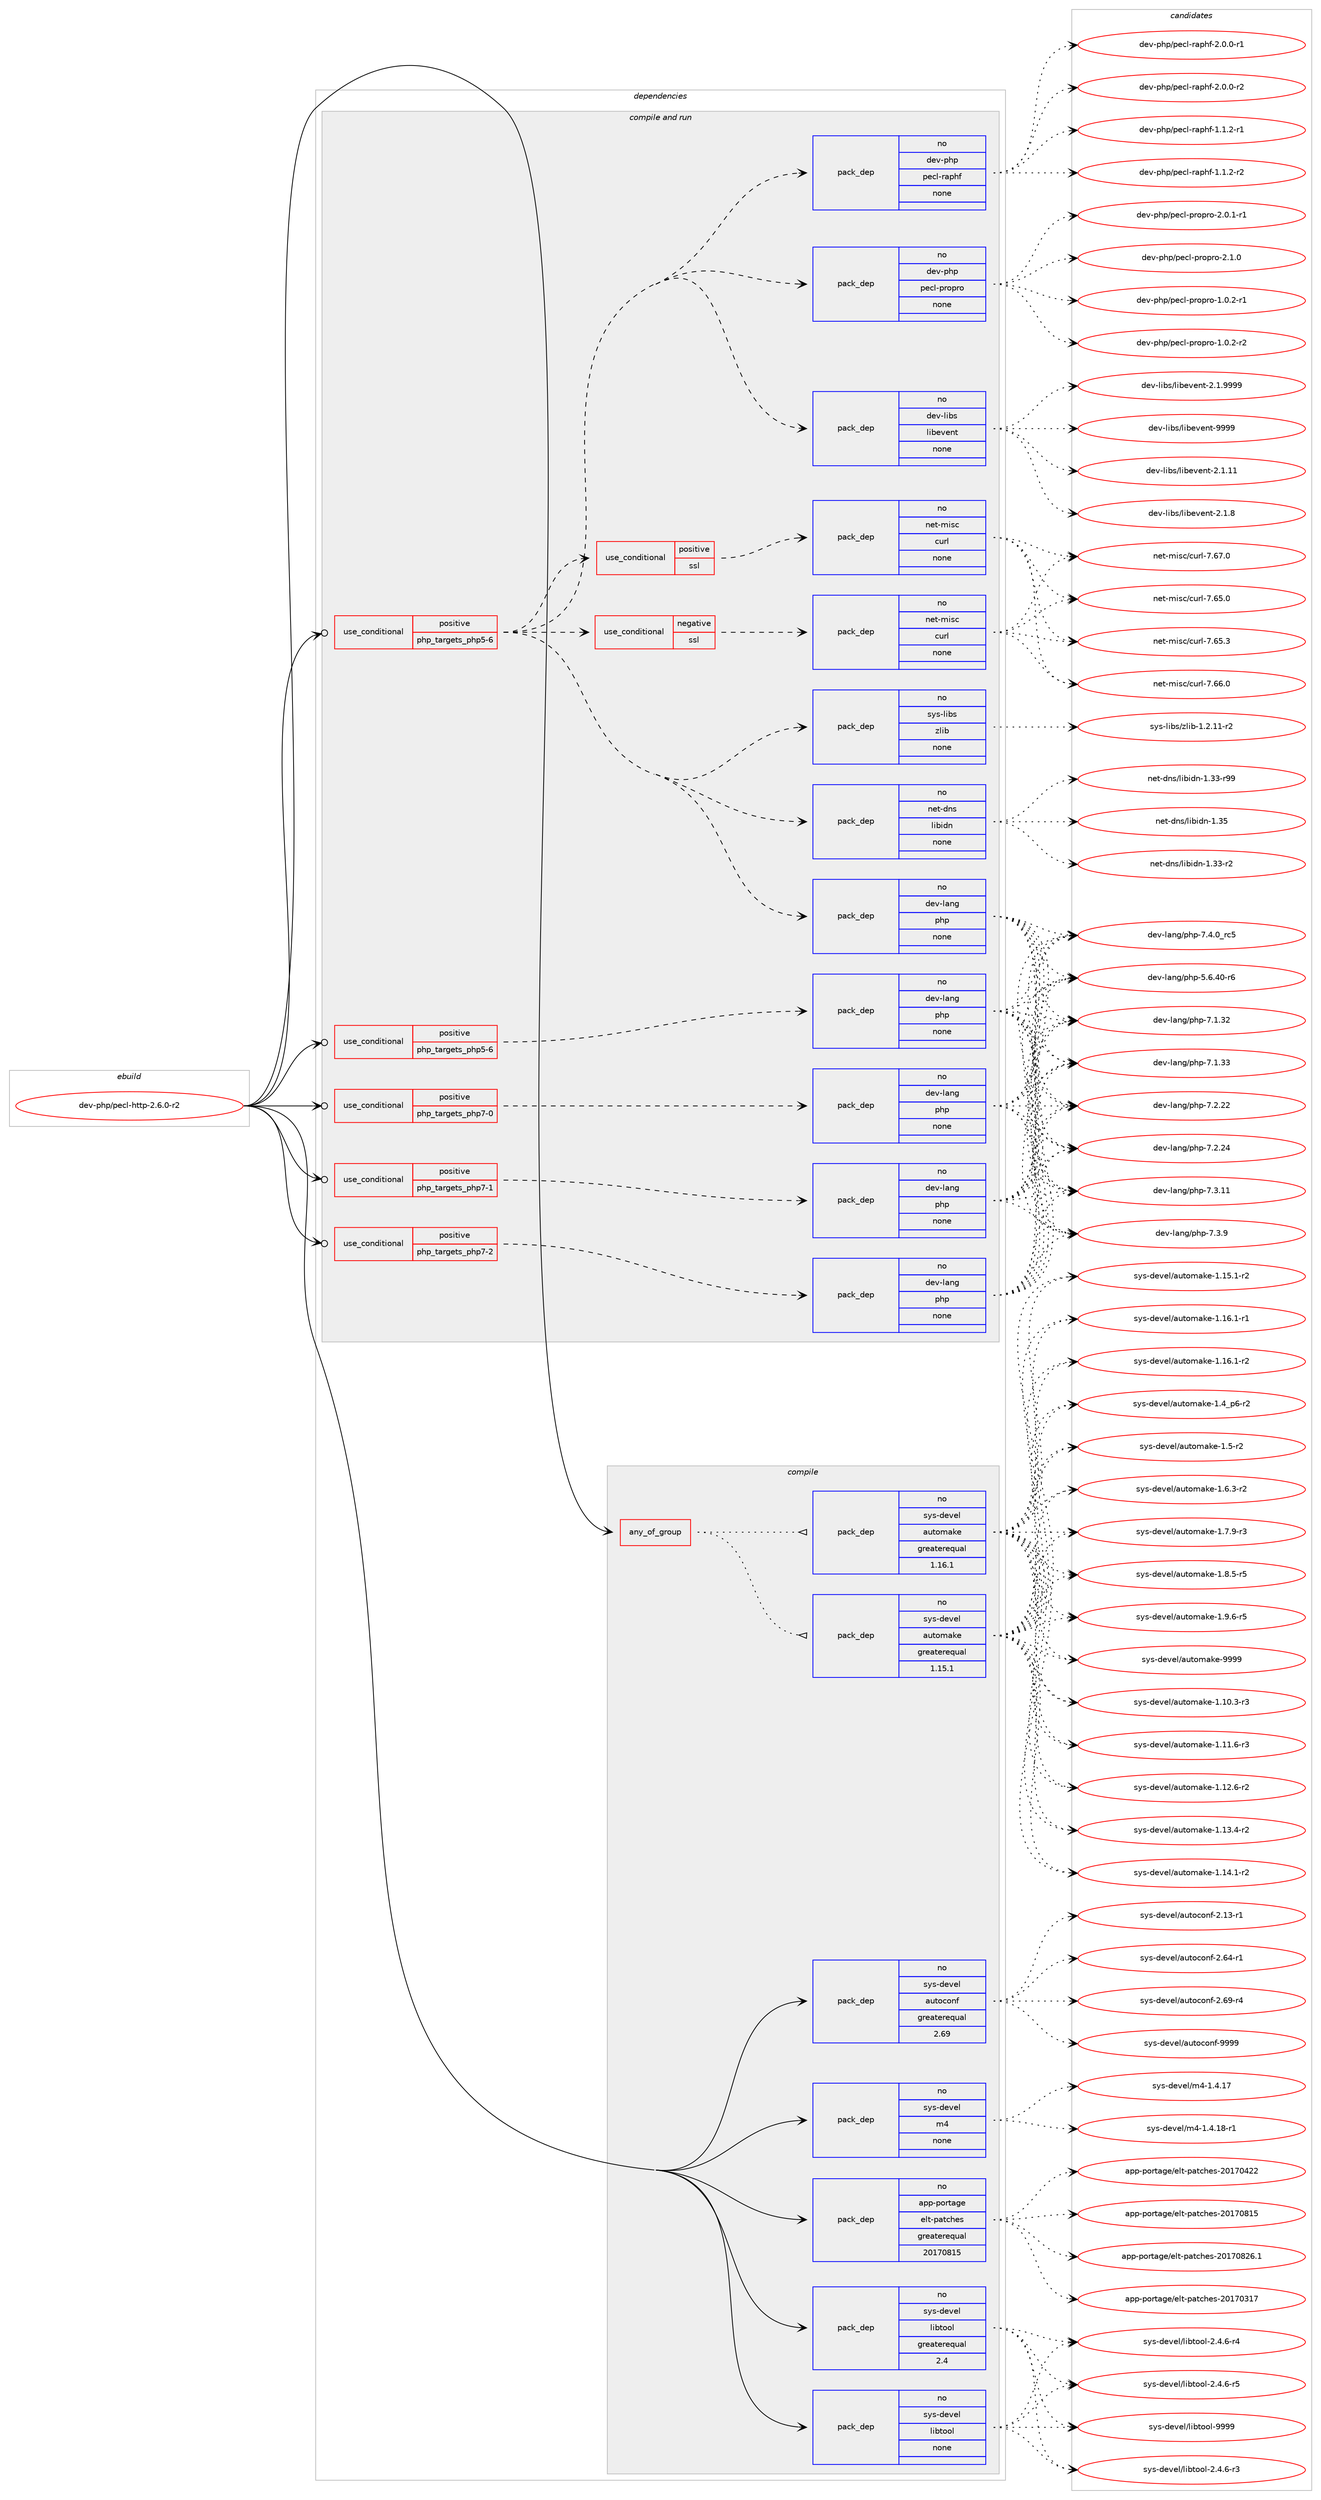 digraph prolog {

# *************
# Graph options
# *************

newrank=true;
concentrate=true;
compound=true;
graph [rankdir=LR,fontname=Helvetica,fontsize=10,ranksep=1.5];#, ranksep=2.5, nodesep=0.2];
edge  [arrowhead=vee];
node  [fontname=Helvetica,fontsize=10];

# **********
# The ebuild
# **********

subgraph cluster_leftcol {
color=gray;
rank=same;
label=<<i>ebuild</i>>;
id [label="dev-php/pecl-http-2.6.0-r2", color=red, width=4, href="../dev-php/pecl-http-2.6.0-r2.svg"];
}

# ****************
# The dependencies
# ****************

subgraph cluster_midcol {
color=gray;
label=<<i>dependencies</i>>;
subgraph cluster_compile {
fillcolor="#eeeeee";
style=filled;
label=<<i>compile</i>>;
subgraph any11330 {
dependency590010 [label=<<TABLE BORDER="0" CELLBORDER="1" CELLSPACING="0" CELLPADDING="4"><TR><TD CELLPADDING="10">any_of_group</TD></TR></TABLE>>, shape=none, color=red];subgraph pack443427 {
dependency590011 [label=<<TABLE BORDER="0" CELLBORDER="1" CELLSPACING="0" CELLPADDING="4" WIDTH="220"><TR><TD ROWSPAN="6" CELLPADDING="30">pack_dep</TD></TR><TR><TD WIDTH="110">no</TD></TR><TR><TD>sys-devel</TD></TR><TR><TD>automake</TD></TR><TR><TD>greaterequal</TD></TR><TR><TD>1.16.1</TD></TR></TABLE>>, shape=none, color=blue];
}
dependency590010:e -> dependency590011:w [weight=20,style="dotted",arrowhead="oinv"];
subgraph pack443428 {
dependency590012 [label=<<TABLE BORDER="0" CELLBORDER="1" CELLSPACING="0" CELLPADDING="4" WIDTH="220"><TR><TD ROWSPAN="6" CELLPADDING="30">pack_dep</TD></TR><TR><TD WIDTH="110">no</TD></TR><TR><TD>sys-devel</TD></TR><TR><TD>automake</TD></TR><TR><TD>greaterequal</TD></TR><TR><TD>1.15.1</TD></TR></TABLE>>, shape=none, color=blue];
}
dependency590010:e -> dependency590012:w [weight=20,style="dotted",arrowhead="oinv"];
}
id:e -> dependency590010:w [weight=20,style="solid",arrowhead="vee"];
subgraph pack443429 {
dependency590013 [label=<<TABLE BORDER="0" CELLBORDER="1" CELLSPACING="0" CELLPADDING="4" WIDTH="220"><TR><TD ROWSPAN="6" CELLPADDING="30">pack_dep</TD></TR><TR><TD WIDTH="110">no</TD></TR><TR><TD>app-portage</TD></TR><TR><TD>elt-patches</TD></TR><TR><TD>greaterequal</TD></TR><TR><TD>20170815</TD></TR></TABLE>>, shape=none, color=blue];
}
id:e -> dependency590013:w [weight=20,style="solid",arrowhead="vee"];
subgraph pack443430 {
dependency590014 [label=<<TABLE BORDER="0" CELLBORDER="1" CELLSPACING="0" CELLPADDING="4" WIDTH="220"><TR><TD ROWSPAN="6" CELLPADDING="30">pack_dep</TD></TR><TR><TD WIDTH="110">no</TD></TR><TR><TD>sys-devel</TD></TR><TR><TD>autoconf</TD></TR><TR><TD>greaterequal</TD></TR><TR><TD>2.69</TD></TR></TABLE>>, shape=none, color=blue];
}
id:e -> dependency590014:w [weight=20,style="solid",arrowhead="vee"];
subgraph pack443431 {
dependency590015 [label=<<TABLE BORDER="0" CELLBORDER="1" CELLSPACING="0" CELLPADDING="4" WIDTH="220"><TR><TD ROWSPAN="6" CELLPADDING="30">pack_dep</TD></TR><TR><TD WIDTH="110">no</TD></TR><TR><TD>sys-devel</TD></TR><TR><TD>libtool</TD></TR><TR><TD>greaterequal</TD></TR><TR><TD>2.4</TD></TR></TABLE>>, shape=none, color=blue];
}
id:e -> dependency590015:w [weight=20,style="solid",arrowhead="vee"];
subgraph pack443432 {
dependency590016 [label=<<TABLE BORDER="0" CELLBORDER="1" CELLSPACING="0" CELLPADDING="4" WIDTH="220"><TR><TD ROWSPAN="6" CELLPADDING="30">pack_dep</TD></TR><TR><TD WIDTH="110">no</TD></TR><TR><TD>sys-devel</TD></TR><TR><TD>libtool</TD></TR><TR><TD>none</TD></TR><TR><TD></TD></TR></TABLE>>, shape=none, color=blue];
}
id:e -> dependency590016:w [weight=20,style="solid",arrowhead="vee"];
subgraph pack443433 {
dependency590017 [label=<<TABLE BORDER="0" CELLBORDER="1" CELLSPACING="0" CELLPADDING="4" WIDTH="220"><TR><TD ROWSPAN="6" CELLPADDING="30">pack_dep</TD></TR><TR><TD WIDTH="110">no</TD></TR><TR><TD>sys-devel</TD></TR><TR><TD>m4</TD></TR><TR><TD>none</TD></TR><TR><TD></TD></TR></TABLE>>, shape=none, color=blue];
}
id:e -> dependency590017:w [weight=20,style="solid",arrowhead="vee"];
}
subgraph cluster_compileandrun {
fillcolor="#eeeeee";
style=filled;
label=<<i>compile and run</i>>;
subgraph cond134888 {
dependency590018 [label=<<TABLE BORDER="0" CELLBORDER="1" CELLSPACING="0" CELLPADDING="4"><TR><TD ROWSPAN="3" CELLPADDING="10">use_conditional</TD></TR><TR><TD>positive</TD></TR><TR><TD>php_targets_php5-6</TD></TR></TABLE>>, shape=none, color=red];
subgraph pack443434 {
dependency590019 [label=<<TABLE BORDER="0" CELLBORDER="1" CELLSPACING="0" CELLPADDING="4" WIDTH="220"><TR><TD ROWSPAN="6" CELLPADDING="30">pack_dep</TD></TR><TR><TD WIDTH="110">no</TD></TR><TR><TD>dev-lang</TD></TR><TR><TD>php</TD></TR><TR><TD>none</TD></TR><TR><TD></TD></TR></TABLE>>, shape=none, color=blue];
}
dependency590018:e -> dependency590019:w [weight=20,style="dashed",arrowhead="vee"];
}
id:e -> dependency590018:w [weight=20,style="solid",arrowhead="odotvee"];
subgraph cond134889 {
dependency590020 [label=<<TABLE BORDER="0" CELLBORDER="1" CELLSPACING="0" CELLPADDING="4"><TR><TD ROWSPAN="3" CELLPADDING="10">use_conditional</TD></TR><TR><TD>positive</TD></TR><TR><TD>php_targets_php5-6</TD></TR></TABLE>>, shape=none, color=red];
subgraph pack443435 {
dependency590021 [label=<<TABLE BORDER="0" CELLBORDER="1" CELLSPACING="0" CELLPADDING="4" WIDTH="220"><TR><TD ROWSPAN="6" CELLPADDING="30">pack_dep</TD></TR><TR><TD WIDTH="110">no</TD></TR><TR><TD>dev-libs</TD></TR><TR><TD>libevent</TD></TR><TR><TD>none</TD></TR><TR><TD></TD></TR></TABLE>>, shape=none, color=blue];
}
dependency590020:e -> dependency590021:w [weight=20,style="dashed",arrowhead="vee"];
subgraph pack443436 {
dependency590022 [label=<<TABLE BORDER="0" CELLBORDER="1" CELLSPACING="0" CELLPADDING="4" WIDTH="220"><TR><TD ROWSPAN="6" CELLPADDING="30">pack_dep</TD></TR><TR><TD WIDTH="110">no</TD></TR><TR><TD>dev-php</TD></TR><TR><TD>pecl-propro</TD></TR><TR><TD>none</TD></TR><TR><TD></TD></TR></TABLE>>, shape=none, color=blue];
}
dependency590020:e -> dependency590022:w [weight=20,style="dashed",arrowhead="vee"];
subgraph pack443437 {
dependency590023 [label=<<TABLE BORDER="0" CELLBORDER="1" CELLSPACING="0" CELLPADDING="4" WIDTH="220"><TR><TD ROWSPAN="6" CELLPADDING="30">pack_dep</TD></TR><TR><TD WIDTH="110">no</TD></TR><TR><TD>dev-php</TD></TR><TR><TD>pecl-raphf</TD></TR><TR><TD>none</TD></TR><TR><TD></TD></TR></TABLE>>, shape=none, color=blue];
}
dependency590020:e -> dependency590023:w [weight=20,style="dashed",arrowhead="vee"];
subgraph pack443438 {
dependency590024 [label=<<TABLE BORDER="0" CELLBORDER="1" CELLSPACING="0" CELLPADDING="4" WIDTH="220"><TR><TD ROWSPAN="6" CELLPADDING="30">pack_dep</TD></TR><TR><TD WIDTH="110">no</TD></TR><TR><TD>net-dns</TD></TR><TR><TD>libidn</TD></TR><TR><TD>none</TD></TR><TR><TD></TD></TR></TABLE>>, shape=none, color=blue];
}
dependency590020:e -> dependency590024:w [weight=20,style="dashed",arrowhead="vee"];
subgraph pack443439 {
dependency590025 [label=<<TABLE BORDER="0" CELLBORDER="1" CELLSPACING="0" CELLPADDING="4" WIDTH="220"><TR><TD ROWSPAN="6" CELLPADDING="30">pack_dep</TD></TR><TR><TD WIDTH="110">no</TD></TR><TR><TD>sys-libs</TD></TR><TR><TD>zlib</TD></TR><TR><TD>none</TD></TR><TR><TD></TD></TR></TABLE>>, shape=none, color=blue];
}
dependency590020:e -> dependency590025:w [weight=20,style="dashed",arrowhead="vee"];
subgraph cond134890 {
dependency590026 [label=<<TABLE BORDER="0" CELLBORDER="1" CELLSPACING="0" CELLPADDING="4"><TR><TD ROWSPAN="3" CELLPADDING="10">use_conditional</TD></TR><TR><TD>positive</TD></TR><TR><TD>ssl</TD></TR></TABLE>>, shape=none, color=red];
subgraph pack443440 {
dependency590027 [label=<<TABLE BORDER="0" CELLBORDER="1" CELLSPACING="0" CELLPADDING="4" WIDTH="220"><TR><TD ROWSPAN="6" CELLPADDING="30">pack_dep</TD></TR><TR><TD WIDTH="110">no</TD></TR><TR><TD>net-misc</TD></TR><TR><TD>curl</TD></TR><TR><TD>none</TD></TR><TR><TD></TD></TR></TABLE>>, shape=none, color=blue];
}
dependency590026:e -> dependency590027:w [weight=20,style="dashed",arrowhead="vee"];
}
dependency590020:e -> dependency590026:w [weight=20,style="dashed",arrowhead="vee"];
subgraph cond134891 {
dependency590028 [label=<<TABLE BORDER="0" CELLBORDER="1" CELLSPACING="0" CELLPADDING="4"><TR><TD ROWSPAN="3" CELLPADDING="10">use_conditional</TD></TR><TR><TD>negative</TD></TR><TR><TD>ssl</TD></TR></TABLE>>, shape=none, color=red];
subgraph pack443441 {
dependency590029 [label=<<TABLE BORDER="0" CELLBORDER="1" CELLSPACING="0" CELLPADDING="4" WIDTH="220"><TR><TD ROWSPAN="6" CELLPADDING="30">pack_dep</TD></TR><TR><TD WIDTH="110">no</TD></TR><TR><TD>net-misc</TD></TR><TR><TD>curl</TD></TR><TR><TD>none</TD></TR><TR><TD></TD></TR></TABLE>>, shape=none, color=blue];
}
dependency590028:e -> dependency590029:w [weight=20,style="dashed",arrowhead="vee"];
}
dependency590020:e -> dependency590028:w [weight=20,style="dashed",arrowhead="vee"];
subgraph pack443442 {
dependency590030 [label=<<TABLE BORDER="0" CELLBORDER="1" CELLSPACING="0" CELLPADDING="4" WIDTH="220"><TR><TD ROWSPAN="6" CELLPADDING="30">pack_dep</TD></TR><TR><TD WIDTH="110">no</TD></TR><TR><TD>dev-lang</TD></TR><TR><TD>php</TD></TR><TR><TD>none</TD></TR><TR><TD></TD></TR></TABLE>>, shape=none, color=blue];
}
dependency590020:e -> dependency590030:w [weight=20,style="dashed",arrowhead="vee"];
}
id:e -> dependency590020:w [weight=20,style="solid",arrowhead="odotvee"];
subgraph cond134892 {
dependency590031 [label=<<TABLE BORDER="0" CELLBORDER="1" CELLSPACING="0" CELLPADDING="4"><TR><TD ROWSPAN="3" CELLPADDING="10">use_conditional</TD></TR><TR><TD>positive</TD></TR><TR><TD>php_targets_php7-0</TD></TR></TABLE>>, shape=none, color=red];
subgraph pack443443 {
dependency590032 [label=<<TABLE BORDER="0" CELLBORDER="1" CELLSPACING="0" CELLPADDING="4" WIDTH="220"><TR><TD ROWSPAN="6" CELLPADDING="30">pack_dep</TD></TR><TR><TD WIDTH="110">no</TD></TR><TR><TD>dev-lang</TD></TR><TR><TD>php</TD></TR><TR><TD>none</TD></TR><TR><TD></TD></TR></TABLE>>, shape=none, color=blue];
}
dependency590031:e -> dependency590032:w [weight=20,style="dashed",arrowhead="vee"];
}
id:e -> dependency590031:w [weight=20,style="solid",arrowhead="odotvee"];
subgraph cond134893 {
dependency590033 [label=<<TABLE BORDER="0" CELLBORDER="1" CELLSPACING="0" CELLPADDING="4"><TR><TD ROWSPAN="3" CELLPADDING="10">use_conditional</TD></TR><TR><TD>positive</TD></TR><TR><TD>php_targets_php7-1</TD></TR></TABLE>>, shape=none, color=red];
subgraph pack443444 {
dependency590034 [label=<<TABLE BORDER="0" CELLBORDER="1" CELLSPACING="0" CELLPADDING="4" WIDTH="220"><TR><TD ROWSPAN="6" CELLPADDING="30">pack_dep</TD></TR><TR><TD WIDTH="110">no</TD></TR><TR><TD>dev-lang</TD></TR><TR><TD>php</TD></TR><TR><TD>none</TD></TR><TR><TD></TD></TR></TABLE>>, shape=none, color=blue];
}
dependency590033:e -> dependency590034:w [weight=20,style="dashed",arrowhead="vee"];
}
id:e -> dependency590033:w [weight=20,style="solid",arrowhead="odotvee"];
subgraph cond134894 {
dependency590035 [label=<<TABLE BORDER="0" CELLBORDER="1" CELLSPACING="0" CELLPADDING="4"><TR><TD ROWSPAN="3" CELLPADDING="10">use_conditional</TD></TR><TR><TD>positive</TD></TR><TR><TD>php_targets_php7-2</TD></TR></TABLE>>, shape=none, color=red];
subgraph pack443445 {
dependency590036 [label=<<TABLE BORDER="0" CELLBORDER="1" CELLSPACING="0" CELLPADDING="4" WIDTH="220"><TR><TD ROWSPAN="6" CELLPADDING="30">pack_dep</TD></TR><TR><TD WIDTH="110">no</TD></TR><TR><TD>dev-lang</TD></TR><TR><TD>php</TD></TR><TR><TD>none</TD></TR><TR><TD></TD></TR></TABLE>>, shape=none, color=blue];
}
dependency590035:e -> dependency590036:w [weight=20,style="dashed",arrowhead="vee"];
}
id:e -> dependency590035:w [weight=20,style="solid",arrowhead="odotvee"];
}
subgraph cluster_run {
fillcolor="#eeeeee";
style=filled;
label=<<i>run</i>>;
}
}

# **************
# The candidates
# **************

subgraph cluster_choices {
rank=same;
color=gray;
label=<<i>candidates</i>>;

subgraph choice443427 {
color=black;
nodesep=1;
choice11512111545100101118101108479711711611110997107101454946494846514511451 [label="sys-devel/automake-1.10.3-r3", color=red, width=4,href="../sys-devel/automake-1.10.3-r3.svg"];
choice11512111545100101118101108479711711611110997107101454946494946544511451 [label="sys-devel/automake-1.11.6-r3", color=red, width=4,href="../sys-devel/automake-1.11.6-r3.svg"];
choice11512111545100101118101108479711711611110997107101454946495046544511450 [label="sys-devel/automake-1.12.6-r2", color=red, width=4,href="../sys-devel/automake-1.12.6-r2.svg"];
choice11512111545100101118101108479711711611110997107101454946495146524511450 [label="sys-devel/automake-1.13.4-r2", color=red, width=4,href="../sys-devel/automake-1.13.4-r2.svg"];
choice11512111545100101118101108479711711611110997107101454946495246494511450 [label="sys-devel/automake-1.14.1-r2", color=red, width=4,href="../sys-devel/automake-1.14.1-r2.svg"];
choice11512111545100101118101108479711711611110997107101454946495346494511450 [label="sys-devel/automake-1.15.1-r2", color=red, width=4,href="../sys-devel/automake-1.15.1-r2.svg"];
choice11512111545100101118101108479711711611110997107101454946495446494511449 [label="sys-devel/automake-1.16.1-r1", color=red, width=4,href="../sys-devel/automake-1.16.1-r1.svg"];
choice11512111545100101118101108479711711611110997107101454946495446494511450 [label="sys-devel/automake-1.16.1-r2", color=red, width=4,href="../sys-devel/automake-1.16.1-r2.svg"];
choice115121115451001011181011084797117116111109971071014549465295112544511450 [label="sys-devel/automake-1.4_p6-r2", color=red, width=4,href="../sys-devel/automake-1.4_p6-r2.svg"];
choice11512111545100101118101108479711711611110997107101454946534511450 [label="sys-devel/automake-1.5-r2", color=red, width=4,href="../sys-devel/automake-1.5-r2.svg"];
choice115121115451001011181011084797117116111109971071014549465446514511450 [label="sys-devel/automake-1.6.3-r2", color=red, width=4,href="../sys-devel/automake-1.6.3-r2.svg"];
choice115121115451001011181011084797117116111109971071014549465546574511451 [label="sys-devel/automake-1.7.9-r3", color=red, width=4,href="../sys-devel/automake-1.7.9-r3.svg"];
choice115121115451001011181011084797117116111109971071014549465646534511453 [label="sys-devel/automake-1.8.5-r5", color=red, width=4,href="../sys-devel/automake-1.8.5-r5.svg"];
choice115121115451001011181011084797117116111109971071014549465746544511453 [label="sys-devel/automake-1.9.6-r5", color=red, width=4,href="../sys-devel/automake-1.9.6-r5.svg"];
choice115121115451001011181011084797117116111109971071014557575757 [label="sys-devel/automake-9999", color=red, width=4,href="../sys-devel/automake-9999.svg"];
dependency590011:e -> choice11512111545100101118101108479711711611110997107101454946494846514511451:w [style=dotted,weight="100"];
dependency590011:e -> choice11512111545100101118101108479711711611110997107101454946494946544511451:w [style=dotted,weight="100"];
dependency590011:e -> choice11512111545100101118101108479711711611110997107101454946495046544511450:w [style=dotted,weight="100"];
dependency590011:e -> choice11512111545100101118101108479711711611110997107101454946495146524511450:w [style=dotted,weight="100"];
dependency590011:e -> choice11512111545100101118101108479711711611110997107101454946495246494511450:w [style=dotted,weight="100"];
dependency590011:e -> choice11512111545100101118101108479711711611110997107101454946495346494511450:w [style=dotted,weight="100"];
dependency590011:e -> choice11512111545100101118101108479711711611110997107101454946495446494511449:w [style=dotted,weight="100"];
dependency590011:e -> choice11512111545100101118101108479711711611110997107101454946495446494511450:w [style=dotted,weight="100"];
dependency590011:e -> choice115121115451001011181011084797117116111109971071014549465295112544511450:w [style=dotted,weight="100"];
dependency590011:e -> choice11512111545100101118101108479711711611110997107101454946534511450:w [style=dotted,weight="100"];
dependency590011:e -> choice115121115451001011181011084797117116111109971071014549465446514511450:w [style=dotted,weight="100"];
dependency590011:e -> choice115121115451001011181011084797117116111109971071014549465546574511451:w [style=dotted,weight="100"];
dependency590011:e -> choice115121115451001011181011084797117116111109971071014549465646534511453:w [style=dotted,weight="100"];
dependency590011:e -> choice115121115451001011181011084797117116111109971071014549465746544511453:w [style=dotted,weight="100"];
dependency590011:e -> choice115121115451001011181011084797117116111109971071014557575757:w [style=dotted,weight="100"];
}
subgraph choice443428 {
color=black;
nodesep=1;
choice11512111545100101118101108479711711611110997107101454946494846514511451 [label="sys-devel/automake-1.10.3-r3", color=red, width=4,href="../sys-devel/automake-1.10.3-r3.svg"];
choice11512111545100101118101108479711711611110997107101454946494946544511451 [label="sys-devel/automake-1.11.6-r3", color=red, width=4,href="../sys-devel/automake-1.11.6-r3.svg"];
choice11512111545100101118101108479711711611110997107101454946495046544511450 [label="sys-devel/automake-1.12.6-r2", color=red, width=4,href="../sys-devel/automake-1.12.6-r2.svg"];
choice11512111545100101118101108479711711611110997107101454946495146524511450 [label="sys-devel/automake-1.13.4-r2", color=red, width=4,href="../sys-devel/automake-1.13.4-r2.svg"];
choice11512111545100101118101108479711711611110997107101454946495246494511450 [label="sys-devel/automake-1.14.1-r2", color=red, width=4,href="../sys-devel/automake-1.14.1-r2.svg"];
choice11512111545100101118101108479711711611110997107101454946495346494511450 [label="sys-devel/automake-1.15.1-r2", color=red, width=4,href="../sys-devel/automake-1.15.1-r2.svg"];
choice11512111545100101118101108479711711611110997107101454946495446494511449 [label="sys-devel/automake-1.16.1-r1", color=red, width=4,href="../sys-devel/automake-1.16.1-r1.svg"];
choice11512111545100101118101108479711711611110997107101454946495446494511450 [label="sys-devel/automake-1.16.1-r2", color=red, width=4,href="../sys-devel/automake-1.16.1-r2.svg"];
choice115121115451001011181011084797117116111109971071014549465295112544511450 [label="sys-devel/automake-1.4_p6-r2", color=red, width=4,href="../sys-devel/automake-1.4_p6-r2.svg"];
choice11512111545100101118101108479711711611110997107101454946534511450 [label="sys-devel/automake-1.5-r2", color=red, width=4,href="../sys-devel/automake-1.5-r2.svg"];
choice115121115451001011181011084797117116111109971071014549465446514511450 [label="sys-devel/automake-1.6.3-r2", color=red, width=4,href="../sys-devel/automake-1.6.3-r2.svg"];
choice115121115451001011181011084797117116111109971071014549465546574511451 [label="sys-devel/automake-1.7.9-r3", color=red, width=4,href="../sys-devel/automake-1.7.9-r3.svg"];
choice115121115451001011181011084797117116111109971071014549465646534511453 [label="sys-devel/automake-1.8.5-r5", color=red, width=4,href="../sys-devel/automake-1.8.5-r5.svg"];
choice115121115451001011181011084797117116111109971071014549465746544511453 [label="sys-devel/automake-1.9.6-r5", color=red, width=4,href="../sys-devel/automake-1.9.6-r5.svg"];
choice115121115451001011181011084797117116111109971071014557575757 [label="sys-devel/automake-9999", color=red, width=4,href="../sys-devel/automake-9999.svg"];
dependency590012:e -> choice11512111545100101118101108479711711611110997107101454946494846514511451:w [style=dotted,weight="100"];
dependency590012:e -> choice11512111545100101118101108479711711611110997107101454946494946544511451:w [style=dotted,weight="100"];
dependency590012:e -> choice11512111545100101118101108479711711611110997107101454946495046544511450:w [style=dotted,weight="100"];
dependency590012:e -> choice11512111545100101118101108479711711611110997107101454946495146524511450:w [style=dotted,weight="100"];
dependency590012:e -> choice11512111545100101118101108479711711611110997107101454946495246494511450:w [style=dotted,weight="100"];
dependency590012:e -> choice11512111545100101118101108479711711611110997107101454946495346494511450:w [style=dotted,weight="100"];
dependency590012:e -> choice11512111545100101118101108479711711611110997107101454946495446494511449:w [style=dotted,weight="100"];
dependency590012:e -> choice11512111545100101118101108479711711611110997107101454946495446494511450:w [style=dotted,weight="100"];
dependency590012:e -> choice115121115451001011181011084797117116111109971071014549465295112544511450:w [style=dotted,weight="100"];
dependency590012:e -> choice11512111545100101118101108479711711611110997107101454946534511450:w [style=dotted,weight="100"];
dependency590012:e -> choice115121115451001011181011084797117116111109971071014549465446514511450:w [style=dotted,weight="100"];
dependency590012:e -> choice115121115451001011181011084797117116111109971071014549465546574511451:w [style=dotted,weight="100"];
dependency590012:e -> choice115121115451001011181011084797117116111109971071014549465646534511453:w [style=dotted,weight="100"];
dependency590012:e -> choice115121115451001011181011084797117116111109971071014549465746544511453:w [style=dotted,weight="100"];
dependency590012:e -> choice115121115451001011181011084797117116111109971071014557575757:w [style=dotted,weight="100"];
}
subgraph choice443429 {
color=black;
nodesep=1;
choice97112112451121111141169710310147101108116451129711699104101115455048495548514955 [label="app-portage/elt-patches-20170317", color=red, width=4,href="../app-portage/elt-patches-20170317.svg"];
choice97112112451121111141169710310147101108116451129711699104101115455048495548525050 [label="app-portage/elt-patches-20170422", color=red, width=4,href="../app-portage/elt-patches-20170422.svg"];
choice97112112451121111141169710310147101108116451129711699104101115455048495548564953 [label="app-portage/elt-patches-20170815", color=red, width=4,href="../app-portage/elt-patches-20170815.svg"];
choice971121124511211111411697103101471011081164511297116991041011154550484955485650544649 [label="app-portage/elt-patches-20170826.1", color=red, width=4,href="../app-portage/elt-patches-20170826.1.svg"];
dependency590013:e -> choice97112112451121111141169710310147101108116451129711699104101115455048495548514955:w [style=dotted,weight="100"];
dependency590013:e -> choice97112112451121111141169710310147101108116451129711699104101115455048495548525050:w [style=dotted,weight="100"];
dependency590013:e -> choice97112112451121111141169710310147101108116451129711699104101115455048495548564953:w [style=dotted,weight="100"];
dependency590013:e -> choice971121124511211111411697103101471011081164511297116991041011154550484955485650544649:w [style=dotted,weight="100"];
}
subgraph choice443430 {
color=black;
nodesep=1;
choice1151211154510010111810110847971171161119911111010245504649514511449 [label="sys-devel/autoconf-2.13-r1", color=red, width=4,href="../sys-devel/autoconf-2.13-r1.svg"];
choice1151211154510010111810110847971171161119911111010245504654524511449 [label="sys-devel/autoconf-2.64-r1", color=red, width=4,href="../sys-devel/autoconf-2.64-r1.svg"];
choice1151211154510010111810110847971171161119911111010245504654574511452 [label="sys-devel/autoconf-2.69-r4", color=red, width=4,href="../sys-devel/autoconf-2.69-r4.svg"];
choice115121115451001011181011084797117116111991111101024557575757 [label="sys-devel/autoconf-9999", color=red, width=4,href="../sys-devel/autoconf-9999.svg"];
dependency590014:e -> choice1151211154510010111810110847971171161119911111010245504649514511449:w [style=dotted,weight="100"];
dependency590014:e -> choice1151211154510010111810110847971171161119911111010245504654524511449:w [style=dotted,weight="100"];
dependency590014:e -> choice1151211154510010111810110847971171161119911111010245504654574511452:w [style=dotted,weight="100"];
dependency590014:e -> choice115121115451001011181011084797117116111991111101024557575757:w [style=dotted,weight="100"];
}
subgraph choice443431 {
color=black;
nodesep=1;
choice1151211154510010111810110847108105981161111111084550465246544511451 [label="sys-devel/libtool-2.4.6-r3", color=red, width=4,href="../sys-devel/libtool-2.4.6-r3.svg"];
choice1151211154510010111810110847108105981161111111084550465246544511452 [label="sys-devel/libtool-2.4.6-r4", color=red, width=4,href="../sys-devel/libtool-2.4.6-r4.svg"];
choice1151211154510010111810110847108105981161111111084550465246544511453 [label="sys-devel/libtool-2.4.6-r5", color=red, width=4,href="../sys-devel/libtool-2.4.6-r5.svg"];
choice1151211154510010111810110847108105981161111111084557575757 [label="sys-devel/libtool-9999", color=red, width=4,href="../sys-devel/libtool-9999.svg"];
dependency590015:e -> choice1151211154510010111810110847108105981161111111084550465246544511451:w [style=dotted,weight="100"];
dependency590015:e -> choice1151211154510010111810110847108105981161111111084550465246544511452:w [style=dotted,weight="100"];
dependency590015:e -> choice1151211154510010111810110847108105981161111111084550465246544511453:w [style=dotted,weight="100"];
dependency590015:e -> choice1151211154510010111810110847108105981161111111084557575757:w [style=dotted,weight="100"];
}
subgraph choice443432 {
color=black;
nodesep=1;
choice1151211154510010111810110847108105981161111111084550465246544511451 [label="sys-devel/libtool-2.4.6-r3", color=red, width=4,href="../sys-devel/libtool-2.4.6-r3.svg"];
choice1151211154510010111810110847108105981161111111084550465246544511452 [label="sys-devel/libtool-2.4.6-r4", color=red, width=4,href="../sys-devel/libtool-2.4.6-r4.svg"];
choice1151211154510010111810110847108105981161111111084550465246544511453 [label="sys-devel/libtool-2.4.6-r5", color=red, width=4,href="../sys-devel/libtool-2.4.6-r5.svg"];
choice1151211154510010111810110847108105981161111111084557575757 [label="sys-devel/libtool-9999", color=red, width=4,href="../sys-devel/libtool-9999.svg"];
dependency590016:e -> choice1151211154510010111810110847108105981161111111084550465246544511451:w [style=dotted,weight="100"];
dependency590016:e -> choice1151211154510010111810110847108105981161111111084550465246544511452:w [style=dotted,weight="100"];
dependency590016:e -> choice1151211154510010111810110847108105981161111111084550465246544511453:w [style=dotted,weight="100"];
dependency590016:e -> choice1151211154510010111810110847108105981161111111084557575757:w [style=dotted,weight="100"];
}
subgraph choice443433 {
color=black;
nodesep=1;
choice11512111545100101118101108471095245494652464955 [label="sys-devel/m4-1.4.17", color=red, width=4,href="../sys-devel/m4-1.4.17.svg"];
choice115121115451001011181011084710952454946524649564511449 [label="sys-devel/m4-1.4.18-r1", color=red, width=4,href="../sys-devel/m4-1.4.18-r1.svg"];
dependency590017:e -> choice11512111545100101118101108471095245494652464955:w [style=dotted,weight="100"];
dependency590017:e -> choice115121115451001011181011084710952454946524649564511449:w [style=dotted,weight="100"];
}
subgraph choice443434 {
color=black;
nodesep=1;
choice100101118451089711010347112104112455346544652484511454 [label="dev-lang/php-5.6.40-r6", color=red, width=4,href="../dev-lang/php-5.6.40-r6.svg"];
choice10010111845108971101034711210411245554649465150 [label="dev-lang/php-7.1.32", color=red, width=4,href="../dev-lang/php-7.1.32.svg"];
choice10010111845108971101034711210411245554649465151 [label="dev-lang/php-7.1.33", color=red, width=4,href="../dev-lang/php-7.1.33.svg"];
choice10010111845108971101034711210411245554650465050 [label="dev-lang/php-7.2.22", color=red, width=4,href="../dev-lang/php-7.2.22.svg"];
choice10010111845108971101034711210411245554650465052 [label="dev-lang/php-7.2.24", color=red, width=4,href="../dev-lang/php-7.2.24.svg"];
choice10010111845108971101034711210411245554651464949 [label="dev-lang/php-7.3.11", color=red, width=4,href="../dev-lang/php-7.3.11.svg"];
choice100101118451089711010347112104112455546514657 [label="dev-lang/php-7.3.9", color=red, width=4,href="../dev-lang/php-7.3.9.svg"];
choice100101118451089711010347112104112455546524648951149953 [label="dev-lang/php-7.4.0_rc5", color=red, width=4,href="../dev-lang/php-7.4.0_rc5.svg"];
dependency590019:e -> choice100101118451089711010347112104112455346544652484511454:w [style=dotted,weight="100"];
dependency590019:e -> choice10010111845108971101034711210411245554649465150:w [style=dotted,weight="100"];
dependency590019:e -> choice10010111845108971101034711210411245554649465151:w [style=dotted,weight="100"];
dependency590019:e -> choice10010111845108971101034711210411245554650465050:w [style=dotted,weight="100"];
dependency590019:e -> choice10010111845108971101034711210411245554650465052:w [style=dotted,weight="100"];
dependency590019:e -> choice10010111845108971101034711210411245554651464949:w [style=dotted,weight="100"];
dependency590019:e -> choice100101118451089711010347112104112455546514657:w [style=dotted,weight="100"];
dependency590019:e -> choice100101118451089711010347112104112455546524648951149953:w [style=dotted,weight="100"];
}
subgraph choice443435 {
color=black;
nodesep=1;
choice1001011184510810598115471081059810111810111011645504649464949 [label="dev-libs/libevent-2.1.11", color=red, width=4,href="../dev-libs/libevent-2.1.11.svg"];
choice10010111845108105981154710810598101118101110116455046494656 [label="dev-libs/libevent-2.1.8", color=red, width=4,href="../dev-libs/libevent-2.1.8.svg"];
choice10010111845108105981154710810598101118101110116455046494657575757 [label="dev-libs/libevent-2.1.9999", color=red, width=4,href="../dev-libs/libevent-2.1.9999.svg"];
choice100101118451081059811547108105981011181011101164557575757 [label="dev-libs/libevent-9999", color=red, width=4,href="../dev-libs/libevent-9999.svg"];
dependency590021:e -> choice1001011184510810598115471081059810111810111011645504649464949:w [style=dotted,weight="100"];
dependency590021:e -> choice10010111845108105981154710810598101118101110116455046494656:w [style=dotted,weight="100"];
dependency590021:e -> choice10010111845108105981154710810598101118101110116455046494657575757:w [style=dotted,weight="100"];
dependency590021:e -> choice100101118451081059811547108105981011181011101164557575757:w [style=dotted,weight="100"];
}
subgraph choice443436 {
color=black;
nodesep=1;
choice100101118451121041124711210199108451121141111121141114549464846504511449 [label="dev-php/pecl-propro-1.0.2-r1", color=red, width=4,href="../dev-php/pecl-propro-1.0.2-r1.svg"];
choice100101118451121041124711210199108451121141111121141114549464846504511450 [label="dev-php/pecl-propro-1.0.2-r2", color=red, width=4,href="../dev-php/pecl-propro-1.0.2-r2.svg"];
choice100101118451121041124711210199108451121141111121141114550464846494511449 [label="dev-php/pecl-propro-2.0.1-r1", color=red, width=4,href="../dev-php/pecl-propro-2.0.1-r1.svg"];
choice10010111845112104112471121019910845112114111112114111455046494648 [label="dev-php/pecl-propro-2.1.0", color=red, width=4,href="../dev-php/pecl-propro-2.1.0.svg"];
dependency590022:e -> choice100101118451121041124711210199108451121141111121141114549464846504511449:w [style=dotted,weight="100"];
dependency590022:e -> choice100101118451121041124711210199108451121141111121141114549464846504511450:w [style=dotted,weight="100"];
dependency590022:e -> choice100101118451121041124711210199108451121141111121141114550464846494511449:w [style=dotted,weight="100"];
dependency590022:e -> choice10010111845112104112471121019910845112114111112114111455046494648:w [style=dotted,weight="100"];
}
subgraph choice443437 {
color=black;
nodesep=1;
choice10010111845112104112471121019910845114971121041024549464946504511449 [label="dev-php/pecl-raphf-1.1.2-r1", color=red, width=4,href="../dev-php/pecl-raphf-1.1.2-r1.svg"];
choice10010111845112104112471121019910845114971121041024549464946504511450 [label="dev-php/pecl-raphf-1.1.2-r2", color=red, width=4,href="../dev-php/pecl-raphf-1.1.2-r2.svg"];
choice10010111845112104112471121019910845114971121041024550464846484511449 [label="dev-php/pecl-raphf-2.0.0-r1", color=red, width=4,href="../dev-php/pecl-raphf-2.0.0-r1.svg"];
choice10010111845112104112471121019910845114971121041024550464846484511450 [label="dev-php/pecl-raphf-2.0.0-r2", color=red, width=4,href="../dev-php/pecl-raphf-2.0.0-r2.svg"];
dependency590023:e -> choice10010111845112104112471121019910845114971121041024549464946504511449:w [style=dotted,weight="100"];
dependency590023:e -> choice10010111845112104112471121019910845114971121041024549464946504511450:w [style=dotted,weight="100"];
dependency590023:e -> choice10010111845112104112471121019910845114971121041024550464846484511449:w [style=dotted,weight="100"];
dependency590023:e -> choice10010111845112104112471121019910845114971121041024550464846484511450:w [style=dotted,weight="100"];
}
subgraph choice443438 {
color=black;
nodesep=1;
choice11010111645100110115471081059810510011045494651514511450 [label="net-dns/libidn-1.33-r2", color=red, width=4,href="../net-dns/libidn-1.33-r2.svg"];
choice1101011164510011011547108105981051001104549465151451145757 [label="net-dns/libidn-1.33-r99", color=red, width=4,href="../net-dns/libidn-1.33-r99.svg"];
choice1101011164510011011547108105981051001104549465153 [label="net-dns/libidn-1.35", color=red, width=4,href="../net-dns/libidn-1.35.svg"];
dependency590024:e -> choice11010111645100110115471081059810510011045494651514511450:w [style=dotted,weight="100"];
dependency590024:e -> choice1101011164510011011547108105981051001104549465151451145757:w [style=dotted,weight="100"];
dependency590024:e -> choice1101011164510011011547108105981051001104549465153:w [style=dotted,weight="100"];
}
subgraph choice443439 {
color=black;
nodesep=1;
choice11512111545108105981154712210810598454946504649494511450 [label="sys-libs/zlib-1.2.11-r2", color=red, width=4,href="../sys-libs/zlib-1.2.11-r2.svg"];
dependency590025:e -> choice11512111545108105981154712210810598454946504649494511450:w [style=dotted,weight="100"];
}
subgraph choice443440 {
color=black;
nodesep=1;
choice1101011164510910511599479911711410845554654534648 [label="net-misc/curl-7.65.0", color=red, width=4,href="../net-misc/curl-7.65.0.svg"];
choice1101011164510910511599479911711410845554654534651 [label="net-misc/curl-7.65.3", color=red, width=4,href="../net-misc/curl-7.65.3.svg"];
choice1101011164510910511599479911711410845554654544648 [label="net-misc/curl-7.66.0", color=red, width=4,href="../net-misc/curl-7.66.0.svg"];
choice1101011164510910511599479911711410845554654554648 [label="net-misc/curl-7.67.0", color=red, width=4,href="../net-misc/curl-7.67.0.svg"];
dependency590027:e -> choice1101011164510910511599479911711410845554654534648:w [style=dotted,weight="100"];
dependency590027:e -> choice1101011164510910511599479911711410845554654534651:w [style=dotted,weight="100"];
dependency590027:e -> choice1101011164510910511599479911711410845554654544648:w [style=dotted,weight="100"];
dependency590027:e -> choice1101011164510910511599479911711410845554654554648:w [style=dotted,weight="100"];
}
subgraph choice443441 {
color=black;
nodesep=1;
choice1101011164510910511599479911711410845554654534648 [label="net-misc/curl-7.65.0", color=red, width=4,href="../net-misc/curl-7.65.0.svg"];
choice1101011164510910511599479911711410845554654534651 [label="net-misc/curl-7.65.3", color=red, width=4,href="../net-misc/curl-7.65.3.svg"];
choice1101011164510910511599479911711410845554654544648 [label="net-misc/curl-7.66.0", color=red, width=4,href="../net-misc/curl-7.66.0.svg"];
choice1101011164510910511599479911711410845554654554648 [label="net-misc/curl-7.67.0", color=red, width=4,href="../net-misc/curl-7.67.0.svg"];
dependency590029:e -> choice1101011164510910511599479911711410845554654534648:w [style=dotted,weight="100"];
dependency590029:e -> choice1101011164510910511599479911711410845554654534651:w [style=dotted,weight="100"];
dependency590029:e -> choice1101011164510910511599479911711410845554654544648:w [style=dotted,weight="100"];
dependency590029:e -> choice1101011164510910511599479911711410845554654554648:w [style=dotted,weight="100"];
}
subgraph choice443442 {
color=black;
nodesep=1;
choice100101118451089711010347112104112455346544652484511454 [label="dev-lang/php-5.6.40-r6", color=red, width=4,href="../dev-lang/php-5.6.40-r6.svg"];
choice10010111845108971101034711210411245554649465150 [label="dev-lang/php-7.1.32", color=red, width=4,href="../dev-lang/php-7.1.32.svg"];
choice10010111845108971101034711210411245554649465151 [label="dev-lang/php-7.1.33", color=red, width=4,href="../dev-lang/php-7.1.33.svg"];
choice10010111845108971101034711210411245554650465050 [label="dev-lang/php-7.2.22", color=red, width=4,href="../dev-lang/php-7.2.22.svg"];
choice10010111845108971101034711210411245554650465052 [label="dev-lang/php-7.2.24", color=red, width=4,href="../dev-lang/php-7.2.24.svg"];
choice10010111845108971101034711210411245554651464949 [label="dev-lang/php-7.3.11", color=red, width=4,href="../dev-lang/php-7.3.11.svg"];
choice100101118451089711010347112104112455546514657 [label="dev-lang/php-7.3.9", color=red, width=4,href="../dev-lang/php-7.3.9.svg"];
choice100101118451089711010347112104112455546524648951149953 [label="dev-lang/php-7.4.0_rc5", color=red, width=4,href="../dev-lang/php-7.4.0_rc5.svg"];
dependency590030:e -> choice100101118451089711010347112104112455346544652484511454:w [style=dotted,weight="100"];
dependency590030:e -> choice10010111845108971101034711210411245554649465150:w [style=dotted,weight="100"];
dependency590030:e -> choice10010111845108971101034711210411245554649465151:w [style=dotted,weight="100"];
dependency590030:e -> choice10010111845108971101034711210411245554650465050:w [style=dotted,weight="100"];
dependency590030:e -> choice10010111845108971101034711210411245554650465052:w [style=dotted,weight="100"];
dependency590030:e -> choice10010111845108971101034711210411245554651464949:w [style=dotted,weight="100"];
dependency590030:e -> choice100101118451089711010347112104112455546514657:w [style=dotted,weight="100"];
dependency590030:e -> choice100101118451089711010347112104112455546524648951149953:w [style=dotted,weight="100"];
}
subgraph choice443443 {
color=black;
nodesep=1;
choice100101118451089711010347112104112455346544652484511454 [label="dev-lang/php-5.6.40-r6", color=red, width=4,href="../dev-lang/php-5.6.40-r6.svg"];
choice10010111845108971101034711210411245554649465150 [label="dev-lang/php-7.1.32", color=red, width=4,href="../dev-lang/php-7.1.32.svg"];
choice10010111845108971101034711210411245554649465151 [label="dev-lang/php-7.1.33", color=red, width=4,href="../dev-lang/php-7.1.33.svg"];
choice10010111845108971101034711210411245554650465050 [label="dev-lang/php-7.2.22", color=red, width=4,href="../dev-lang/php-7.2.22.svg"];
choice10010111845108971101034711210411245554650465052 [label="dev-lang/php-7.2.24", color=red, width=4,href="../dev-lang/php-7.2.24.svg"];
choice10010111845108971101034711210411245554651464949 [label="dev-lang/php-7.3.11", color=red, width=4,href="../dev-lang/php-7.3.11.svg"];
choice100101118451089711010347112104112455546514657 [label="dev-lang/php-7.3.9", color=red, width=4,href="../dev-lang/php-7.3.9.svg"];
choice100101118451089711010347112104112455546524648951149953 [label="dev-lang/php-7.4.0_rc5", color=red, width=4,href="../dev-lang/php-7.4.0_rc5.svg"];
dependency590032:e -> choice100101118451089711010347112104112455346544652484511454:w [style=dotted,weight="100"];
dependency590032:e -> choice10010111845108971101034711210411245554649465150:w [style=dotted,weight="100"];
dependency590032:e -> choice10010111845108971101034711210411245554649465151:w [style=dotted,weight="100"];
dependency590032:e -> choice10010111845108971101034711210411245554650465050:w [style=dotted,weight="100"];
dependency590032:e -> choice10010111845108971101034711210411245554650465052:w [style=dotted,weight="100"];
dependency590032:e -> choice10010111845108971101034711210411245554651464949:w [style=dotted,weight="100"];
dependency590032:e -> choice100101118451089711010347112104112455546514657:w [style=dotted,weight="100"];
dependency590032:e -> choice100101118451089711010347112104112455546524648951149953:w [style=dotted,weight="100"];
}
subgraph choice443444 {
color=black;
nodesep=1;
choice100101118451089711010347112104112455346544652484511454 [label="dev-lang/php-5.6.40-r6", color=red, width=4,href="../dev-lang/php-5.6.40-r6.svg"];
choice10010111845108971101034711210411245554649465150 [label="dev-lang/php-7.1.32", color=red, width=4,href="../dev-lang/php-7.1.32.svg"];
choice10010111845108971101034711210411245554649465151 [label="dev-lang/php-7.1.33", color=red, width=4,href="../dev-lang/php-7.1.33.svg"];
choice10010111845108971101034711210411245554650465050 [label="dev-lang/php-7.2.22", color=red, width=4,href="../dev-lang/php-7.2.22.svg"];
choice10010111845108971101034711210411245554650465052 [label="dev-lang/php-7.2.24", color=red, width=4,href="../dev-lang/php-7.2.24.svg"];
choice10010111845108971101034711210411245554651464949 [label="dev-lang/php-7.3.11", color=red, width=4,href="../dev-lang/php-7.3.11.svg"];
choice100101118451089711010347112104112455546514657 [label="dev-lang/php-7.3.9", color=red, width=4,href="../dev-lang/php-7.3.9.svg"];
choice100101118451089711010347112104112455546524648951149953 [label="dev-lang/php-7.4.0_rc5", color=red, width=4,href="../dev-lang/php-7.4.0_rc5.svg"];
dependency590034:e -> choice100101118451089711010347112104112455346544652484511454:w [style=dotted,weight="100"];
dependency590034:e -> choice10010111845108971101034711210411245554649465150:w [style=dotted,weight="100"];
dependency590034:e -> choice10010111845108971101034711210411245554649465151:w [style=dotted,weight="100"];
dependency590034:e -> choice10010111845108971101034711210411245554650465050:w [style=dotted,weight="100"];
dependency590034:e -> choice10010111845108971101034711210411245554650465052:w [style=dotted,weight="100"];
dependency590034:e -> choice10010111845108971101034711210411245554651464949:w [style=dotted,weight="100"];
dependency590034:e -> choice100101118451089711010347112104112455546514657:w [style=dotted,weight="100"];
dependency590034:e -> choice100101118451089711010347112104112455546524648951149953:w [style=dotted,weight="100"];
}
subgraph choice443445 {
color=black;
nodesep=1;
choice100101118451089711010347112104112455346544652484511454 [label="dev-lang/php-5.6.40-r6", color=red, width=4,href="../dev-lang/php-5.6.40-r6.svg"];
choice10010111845108971101034711210411245554649465150 [label="dev-lang/php-7.1.32", color=red, width=4,href="../dev-lang/php-7.1.32.svg"];
choice10010111845108971101034711210411245554649465151 [label="dev-lang/php-7.1.33", color=red, width=4,href="../dev-lang/php-7.1.33.svg"];
choice10010111845108971101034711210411245554650465050 [label="dev-lang/php-7.2.22", color=red, width=4,href="../dev-lang/php-7.2.22.svg"];
choice10010111845108971101034711210411245554650465052 [label="dev-lang/php-7.2.24", color=red, width=4,href="../dev-lang/php-7.2.24.svg"];
choice10010111845108971101034711210411245554651464949 [label="dev-lang/php-7.3.11", color=red, width=4,href="../dev-lang/php-7.3.11.svg"];
choice100101118451089711010347112104112455546514657 [label="dev-lang/php-7.3.9", color=red, width=4,href="../dev-lang/php-7.3.9.svg"];
choice100101118451089711010347112104112455546524648951149953 [label="dev-lang/php-7.4.0_rc5", color=red, width=4,href="../dev-lang/php-7.4.0_rc5.svg"];
dependency590036:e -> choice100101118451089711010347112104112455346544652484511454:w [style=dotted,weight="100"];
dependency590036:e -> choice10010111845108971101034711210411245554649465150:w [style=dotted,weight="100"];
dependency590036:e -> choice10010111845108971101034711210411245554649465151:w [style=dotted,weight="100"];
dependency590036:e -> choice10010111845108971101034711210411245554650465050:w [style=dotted,weight="100"];
dependency590036:e -> choice10010111845108971101034711210411245554650465052:w [style=dotted,weight="100"];
dependency590036:e -> choice10010111845108971101034711210411245554651464949:w [style=dotted,weight="100"];
dependency590036:e -> choice100101118451089711010347112104112455546514657:w [style=dotted,weight="100"];
dependency590036:e -> choice100101118451089711010347112104112455546524648951149953:w [style=dotted,weight="100"];
}
}

}
